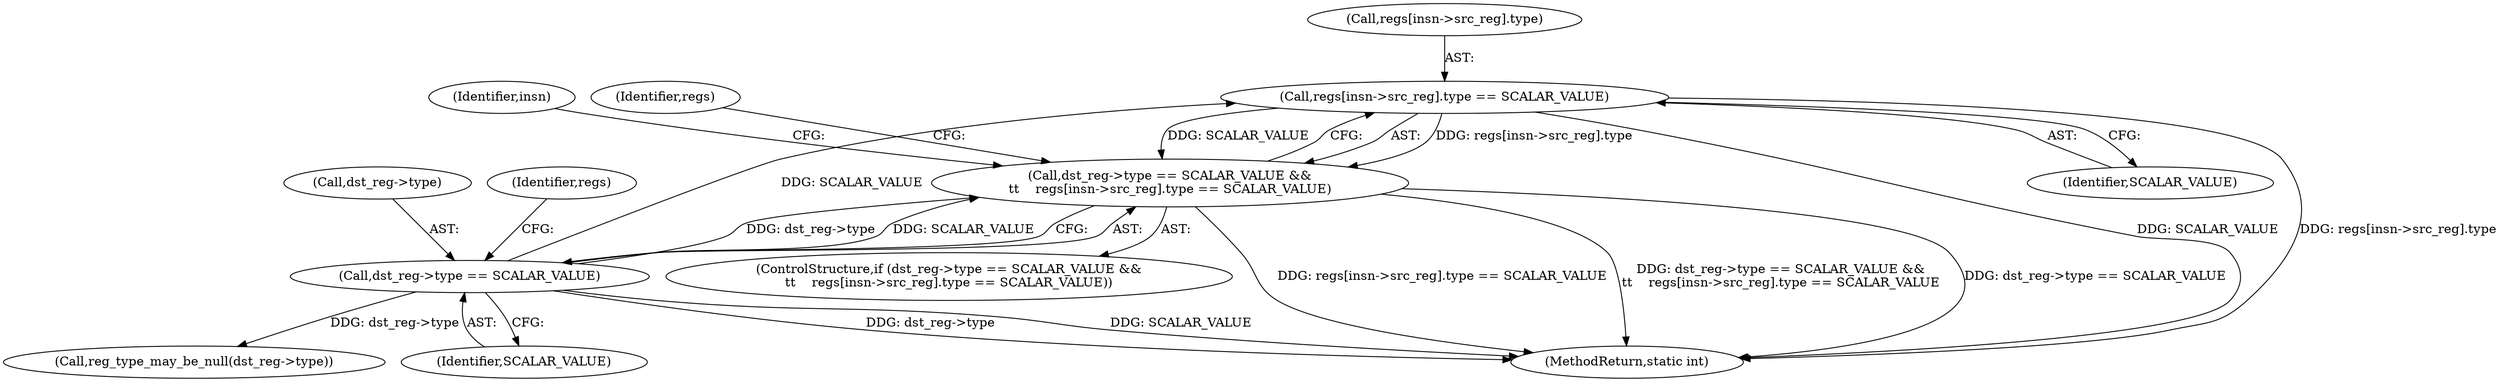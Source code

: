 digraph "0_linux_979d63d50c0c0f7bc537bf821e056cc9fe5abd38_0@array" {
"1000323" [label="(Call,regs[insn->src_reg].type == SCALAR_VALUE)"];
"1000318" [label="(Call,dst_reg->type == SCALAR_VALUE)"];
"1000317" [label="(Call,dst_reg->type == SCALAR_VALUE &&\n\t\t    regs[insn->src_reg].type == SCALAR_VALUE)"];
"1000445" [label="(Identifier,insn)"];
"1000317" [label="(Call,dst_reg->type == SCALAR_VALUE &&\n\t\t    regs[insn->src_reg].type == SCALAR_VALUE)"];
"1000319" [label="(Call,dst_reg->type)"];
"1000323" [label="(Call,regs[insn->src_reg].type == SCALAR_VALUE)"];
"1000326" [label="(Identifier,regs)"];
"1000462" [label="(Call,reg_type_may_be_null(dst_reg->type))"];
"1000318" [label="(Call,dst_reg->type == SCALAR_VALUE)"];
"1000322" [label="(Identifier,SCALAR_VALUE)"];
"1000316" [label="(ControlStructure,if (dst_reg->type == SCALAR_VALUE &&\n\t\t    regs[insn->src_reg].type == SCALAR_VALUE))"];
"1000530" [label="(MethodReturn,static int)"];
"1000324" [label="(Call,regs[insn->src_reg].type)"];
"1000331" [label="(Identifier,SCALAR_VALUE)"];
"1000337" [label="(Identifier,regs)"];
"1000323" -> "1000317"  [label="AST: "];
"1000323" -> "1000331"  [label="CFG: "];
"1000324" -> "1000323"  [label="AST: "];
"1000331" -> "1000323"  [label="AST: "];
"1000317" -> "1000323"  [label="CFG: "];
"1000323" -> "1000530"  [label="DDG: SCALAR_VALUE"];
"1000323" -> "1000530"  [label="DDG: regs[insn->src_reg].type"];
"1000323" -> "1000317"  [label="DDG: regs[insn->src_reg].type"];
"1000323" -> "1000317"  [label="DDG: SCALAR_VALUE"];
"1000318" -> "1000323"  [label="DDG: SCALAR_VALUE"];
"1000318" -> "1000317"  [label="AST: "];
"1000318" -> "1000322"  [label="CFG: "];
"1000319" -> "1000318"  [label="AST: "];
"1000322" -> "1000318"  [label="AST: "];
"1000326" -> "1000318"  [label="CFG: "];
"1000317" -> "1000318"  [label="CFG: "];
"1000318" -> "1000530"  [label="DDG: dst_reg->type"];
"1000318" -> "1000530"  [label="DDG: SCALAR_VALUE"];
"1000318" -> "1000317"  [label="DDG: dst_reg->type"];
"1000318" -> "1000317"  [label="DDG: SCALAR_VALUE"];
"1000318" -> "1000462"  [label="DDG: dst_reg->type"];
"1000317" -> "1000316"  [label="AST: "];
"1000337" -> "1000317"  [label="CFG: "];
"1000445" -> "1000317"  [label="CFG: "];
"1000317" -> "1000530"  [label="DDG: dst_reg->type == SCALAR_VALUE"];
"1000317" -> "1000530"  [label="DDG: regs[insn->src_reg].type == SCALAR_VALUE"];
"1000317" -> "1000530"  [label="DDG: dst_reg->type == SCALAR_VALUE &&\n\t\t    regs[insn->src_reg].type == SCALAR_VALUE"];
}
